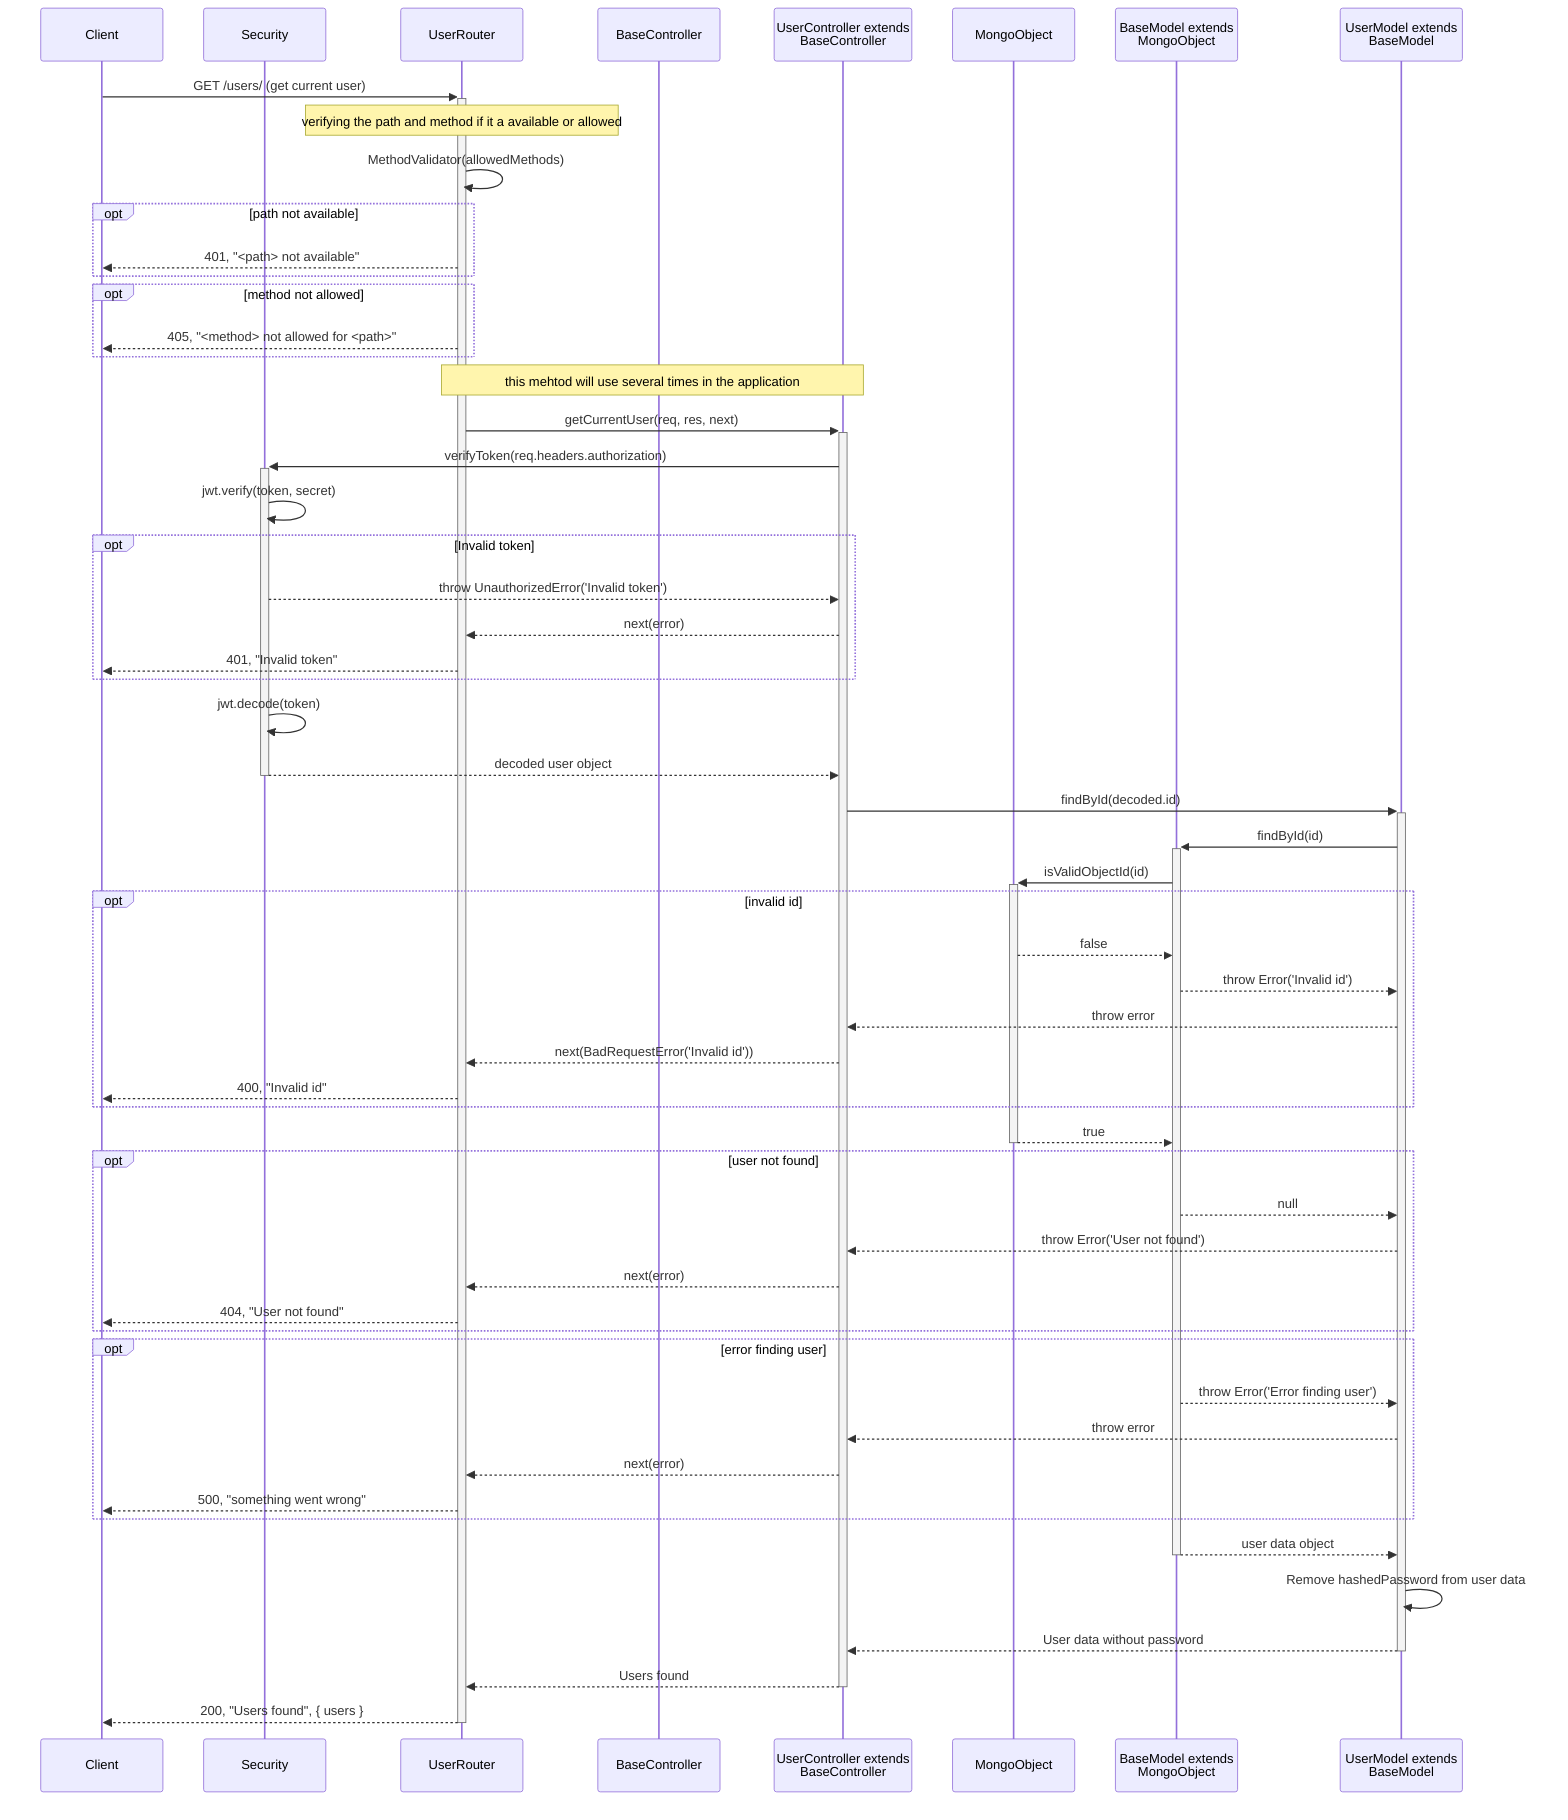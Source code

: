 sequenceDiagram
    participant Client
    participant Sec as Security
    participant UserRouter as UserRouter
    participant BaseCont as BaseController
    participant UserCont as UserController extends<br> BaseController
    participant Mongo as MongoObject
    participant BaseModel as BaseModel extends<br> MongoObject
    participant Model as UserModel extends<br> BaseModel

    %% Get User
    Client->>+UserRouter: GET /users/ (get current user)
    Note over UserRouter : verifying the path and method if it a available or allowed
    UserRouter->>UserRouter: MethodValidator(allowedMethods)
    opt path not available
        UserRouter-->>Client: 401, "<path> not available"
    end
    opt method not allowed
        UserRouter-->>Client: 405, "<method> not allowed for <path>"
    end
    Note over UserRouter, UserCont : this mehtod will use several times in the application
    UserRouter->>+UserCont: getCurrentUser(req, res, next)
    UserCont->>+Sec: verifyToken(req.headers.authorization)
    Sec->>Sec: jwt.verify(token, secret)
    opt Invalid token
        Sec-->>UserCont: throw UnauthorizedError('Invalid token')
        UserCont-->>UserRouter: next(error)
        UserRouter-->>Client: 401, "Invalid token"
    end
    Sec->>Sec: jwt.decode(token)
    Sec-->>-UserCont: decoded user object
    UserCont->>+Model: findById(decoded.id)
    Model->>+BaseModel: findById(id)
    BaseModel->>+Mongo: isValidObjectId(id)
    opt invalid id
        Mongo-->>BaseModel: false
        BaseModel-->>Model: throw Error('Invalid id')
        Model-->>UserCont: throw error
        UserCont-->>UserRouter: next(BadRequestError('Invalid id'))
        UserRouter-->>Client: 400, "Invalid id"
    end
    Mongo-->>-BaseModel: true
    opt user not found
        BaseModel-->>Model: null
        Model-->>UserCont: throw Error('User not found')
        UserCont-->>UserRouter: next(error)
        UserRouter-->>Client: 404, "User not found"
    end
    opt error finding user
        BaseModel-->>Model: throw Error('Error finding user')
        Model-->>UserCont: throw error
        UserCont-->>UserRouter: next(error)
        UserRouter-->>Client: 500, "something went wrong"
    end
    BaseModel-->>-Model: user data object
    Model->>Model: Remove hashedPassword from user data
    Model-->>-UserCont: User data without password
    UserCont-->>-UserRouter: Users found
    UserRouter-->>-Client: 200, "Users found", { users }